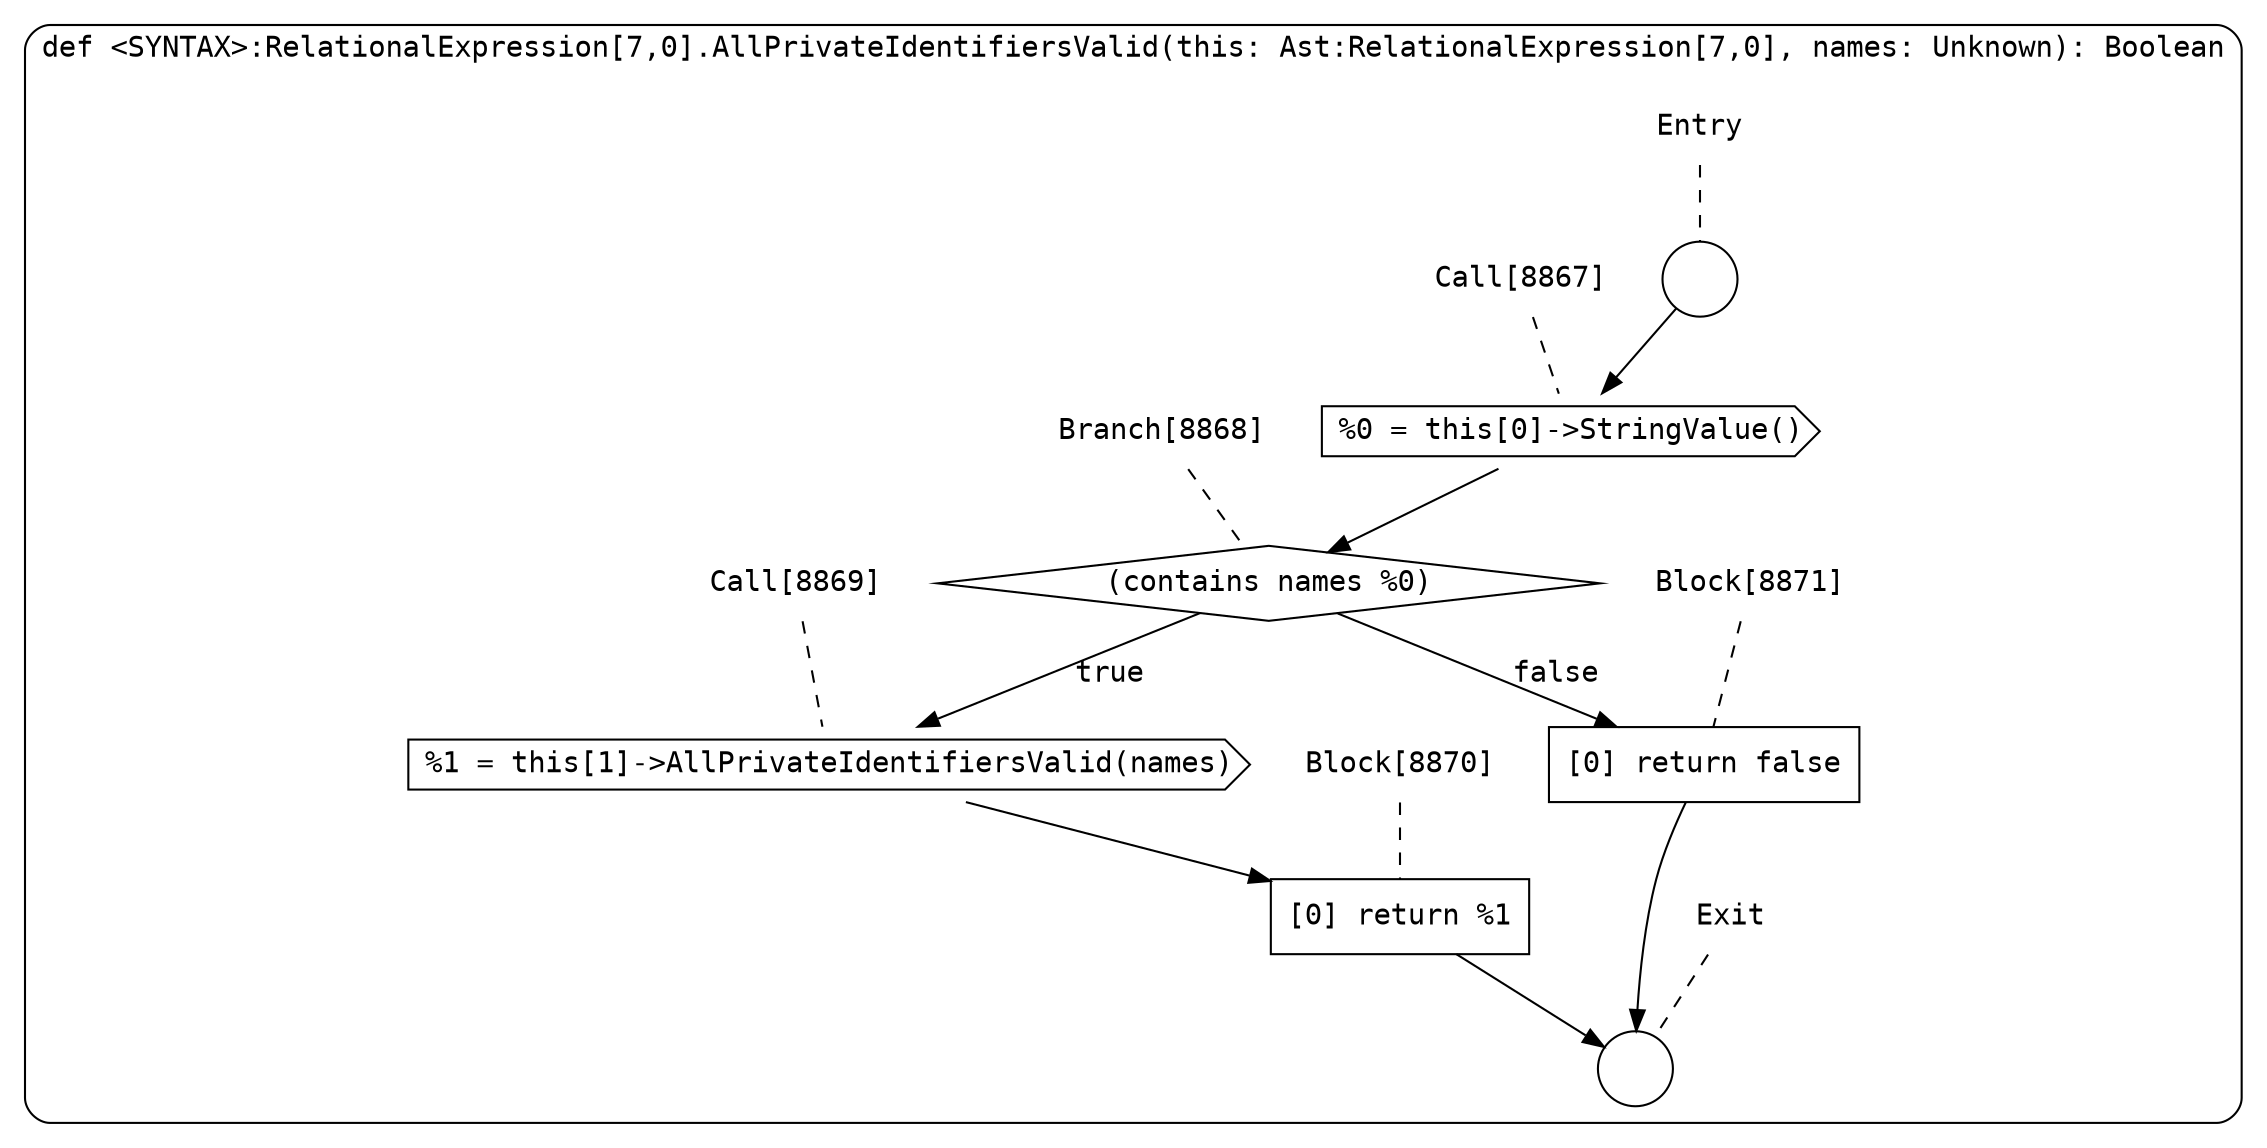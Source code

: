 digraph {
  graph [fontname = "Consolas"]
  node [fontname = "Consolas"]
  edge [fontname = "Consolas"]
  subgraph cluster1641 {
    label = "def <SYNTAX>:RelationalExpression[7,0].AllPrivateIdentifiersValid(this: Ast:RelationalExpression[7,0], names: Unknown): Boolean"
    style = rounded
    cluster1641_entry_name [shape=none, label=<<font color="black">Entry</font>>]
    cluster1641_entry_name -> cluster1641_entry [arrowhead=none, color="black", style=dashed]
    cluster1641_entry [shape=circle label=" " color="black" fillcolor="white" style=filled]
    cluster1641_entry -> node8867 [color="black"]
    cluster1641_exit_name [shape=none, label=<<font color="black">Exit</font>>]
    cluster1641_exit_name -> cluster1641_exit [arrowhead=none, color="black", style=dashed]
    cluster1641_exit [shape=circle label=" " color="black" fillcolor="white" style=filled]
    node8867_name [shape=none, label=<<font color="black">Call[8867]</font>>]
    node8867_name -> node8867 [arrowhead=none, color="black", style=dashed]
    node8867 [shape=cds, label=<<font color="black">%0 = this[0]-&gt;StringValue()</font>> color="black" fillcolor="white", style=filled]
    node8867 -> node8868 [color="black"]
    node8868_name [shape=none, label=<<font color="black">Branch[8868]</font>>]
    node8868_name -> node8868 [arrowhead=none, color="black", style=dashed]
    node8868 [shape=diamond, label=<<font color="black">(contains names %0)</font>> color="black" fillcolor="white", style=filled]
    node8868 -> node8869 [label=<<font color="black">true</font>> color="black"]
    node8868 -> node8871 [label=<<font color="black">false</font>> color="black"]
    node8869_name [shape=none, label=<<font color="black">Call[8869]</font>>]
    node8869_name -> node8869 [arrowhead=none, color="black", style=dashed]
    node8869 [shape=cds, label=<<font color="black">%1 = this[1]-&gt;AllPrivateIdentifiersValid(names)</font>> color="black" fillcolor="white", style=filled]
    node8869 -> node8870 [color="black"]
    node8871_name [shape=none, label=<<font color="black">Block[8871]</font>>]
    node8871_name -> node8871 [arrowhead=none, color="black", style=dashed]
    node8871 [shape=box, label=<<font color="black">[0] return false<BR ALIGN="LEFT"/></font>> color="black" fillcolor="white", style=filled]
    node8871 -> cluster1641_exit [color="black"]
    node8870_name [shape=none, label=<<font color="black">Block[8870]</font>>]
    node8870_name -> node8870 [arrowhead=none, color="black", style=dashed]
    node8870 [shape=box, label=<<font color="black">[0] return %1<BR ALIGN="LEFT"/></font>> color="black" fillcolor="white", style=filled]
    node8870 -> cluster1641_exit [color="black"]
  }
}